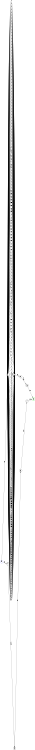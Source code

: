 digraph finite_state_machine {
rankdir=LR;
size="8,5"
node [shape = circle];
0 [label="0" color="black" shape="circle"]
0 -> 1 [label="?"]
0 -> 1 [label="?"]
0 -> 1 [label="?"]
0 -> 1 [label="?"]
0 -> 1 [label="?"]
0 -> 1 [label="?"]
0 -> 1 [label="?"]
0 -> 1 [label="?"]
0 -> 1 [label="?"]
0 -> 1 [label="?"]
0 -> 1 [label="?"]
0 -> 1 [label="?"]
0 -> 1 [label="?"]
0 -> 1 [label="?"]
0 -> 1 [label="?"]
0 -> 1 [label="?"]
0 -> 1 [label="?"]
0 -> 1 [label="?"]
0 -> 1 [label="?"]
0 -> 1 [label="?"]
0 -> 1 [label="?"]
0 -> 1 [label="?"]
0 -> 1 [label="?"]
0 -> 1 [label="?"]
0 -> 1 [label="?"]
0 -> 1 [label="?"]
0 -> 1 [label="?"]
0 -> 1 [label="?"]
0 -> 1 [label="?"]
0 -> 1 [label="?"]
0 -> 1 [label="?"]
0 -> 1 [label="?"]
0 -> 1 [label="?"]
0 -> 1 [label="?"]
0 -> 1 [label="?"]
0 -> 1 [label="?"]
0 -> 1 [label="?"]
0 -> 1 [label="?"]
0 -> 1 [label="?"]
0 -> 1 [label="?"]
0 -> 1 [label="?"]
0 -> 1 [label="?"]
0 -> 1 [label="?"]
0 -> 1 [label="?"]
0 -> 1 [label="?"]
0 -> 1 [label="?"]
0 -> 1 [label="?"]
0 -> 1 [label="?"]
0 -> 1 [label="0"]
0 -> 1 [label="1"]
0 -> 1 [label="2"]
0 -> 1 [label="3"]
0 -> 1 [label="4"]
0 -> 1 [label="5"]
0 -> 1 [label="6"]
0 -> 1 [label="7"]
0 -> 1 [label="8"]
0 -> 1 [label="9"]
0 -> 1 [label="?"]
0 -> 1 [label="?"]
0 -> 1 [label="?"]
0 -> 1 [label="?"]
0 -> 1 [label="?"]
0 -> 1 [label="?"]
0 -> 1 [label="?"]
0 -> 1 [label="A"]
0 -> 1 [label="B"]
0 -> 1 [label="C"]
0 -> 1 [label="D"]
0 -> 1 [label="E"]
0 -> 1 [label="F"]
0 -> 1 [label="G"]
0 -> 1 [label="H"]
0 -> 1 [label="I"]
0 -> 1 [label="J"]
0 -> 1 [label="K"]
0 -> 1 [label="L"]
0 -> 1 [label="M"]
0 -> 1 [label="N"]
0 -> 1 [label="O"]
0 -> 1 [label="P"]
0 -> 1 [label="Q"]
0 -> 1 [label="R"]
0 -> 1 [label="S"]
0 -> 1 [label="T"]
0 -> 1 [label="U"]
0 -> 1 [label="V"]
0 -> 1 [label="W"]
0 -> 1 [label="X"]
0 -> 1 [label="Y"]
0 -> 1 [label="Z"]
0 -> 1 [label="?"]
0 -> 1 [label="?"]
0 -> 1 [label="?"]
0 -> 1 [label="?"]
0 -> 1 [label="?"]
0 -> 1 [label="?"]
0 -> 1 [label="a"]
0 -> 1 [label="b"]
0 -> 1 [label="c"]
0 -> 1 [label="d"]
0 -> 1 [label="e"]
0 -> 1 [label="f"]
0 -> 1 [label="g"]
0 -> 1 [label="h"]
0 -> 1 [label="i"]
0 -> 1 [label="j"]
0 -> 1 [label="k"]
0 -> 1 [label="l"]
0 -> 1 [label="m"]
0 -> 1 [label="n"]
0 -> 1 [label="o"]
0 -> 1 [label="p"]
0 -> 1 [label="q"]
0 -> 1 [label="r"]
0 -> 1 [label="s"]
0 -> 1 [label="t"]
0 -> 1 [label="u"]
0 -> 1 [label="v"]
0 -> 1 [label="w"]
0 -> 1 [label="x"]
0 -> 1 [label="y"]
0 -> 1 [label="z"]
0 -> 1 [label="?"]
0 -> 1 [label="?"]
0 -> 1 [label="?"]
0 -> 1 [label="?"]
0 -> 1 [label="?"]
0 -> 1 [label="?"]
0 -> 1 [label="?"]
0 -> 1 [label="?"]
0 -> 1 [label="?"]
0 -> 1 [label="?"]
0 -> 1 [label="?"]
0 -> 1 [label="?"]
0 -> 1 [label="?"]
0 -> 1 [label="?"]
0 -> 1 [label="?"]
0 -> 1 [label="?"]
0 -> 1 [label="?"]
0 -> 1 [label="?"]
0 -> 1 [label="?"]
0 -> 1 [label="?"]
0 -> 1 [label="?"]
0 -> 1 [label="?"]
0 -> 1 [label="?"]
0 -> 1 [label="?"]
0 -> 1 [label="?"]
0 -> 1 [label="?"]
0 -> 1 [label="?"]
0 -> 1 [label="?"]
0 -> 1 [label="?"]
0 -> 1 [label="?"]
0 -> 1 [label="?"]
0 -> 1 [label="?"]
0 -> 1 [label="?"]
0 -> 1 [label="?"]
0 -> 1 [label="?"]
0 -> 1 [label="?"]
0 -> 1 [label="?"]
0 -> 1 [label="?"]
0 -> 1 [label="?"]
0 -> 1 [label="?"]
0 -> 1 [label="?"]
0 -> 1 [label="?"]
0 -> 1 [label="?"]
0 -> 1 [label="?"]
0 -> 1 [label="?"]
0 -> 1 [label="?"]
0 -> 1 [label="?"]
0 -> 1 [label="ª"]
0 -> 1 [label="?"]
0 -> 1 [label="?"]
0 -> 1 [label="?"]
0 -> 1 [label="?"]
0 -> 1 [label="?"]
0 -> 1 [label="?"]
0 -> 1 [label="?"]
0 -> 1 [label="?"]
0 -> 1 [label="?"]
0 -> 1 [label="?"]
0 -> 1 [label="µ"]
0 -> 1 [label="?"]
0 -> 1 [label="?"]
0 -> 1 [label="?"]
0 -> 1 [label="?"]
0 -> 1 [label="º"]
0 -> 1 [label="?"]
0 -> 1 [label="?"]
0 -> 1 [label="?"]
0 -> 1 [label="?"]
0 -> 1 [label="?"]
0 -> 1 [label="À"]
0 -> 1 [label="Á"]
0 -> 1 [label="Â"]
0 -> 1 [label="Ã"]
0 -> 1 [label="Ä"]
0 -> 1 [label="Å"]
0 -> 1 [label="Æ"]
0 -> 1 [label="Ç"]
0 -> 1 [label="È"]
0 -> 1 [label="É"]
0 -> 1 [label="Ê"]
0 -> 1 [label="Ë"]
0 -> 1 [label="Ì"]
0 -> 1 [label="Í"]
0 -> 1 [label="Î"]
0 -> 1 [label="Ï"]
0 -> 1 [label="Ð"]
0 -> 1 [label="Ñ"]
0 -> 1 [label="Ò"]
0 -> 1 [label="Ó"]
0 -> 1 [label="Ô"]
0 -> 1 [label="Õ"]
0 -> 1 [label="Ö"]
0 -> 1 [label="?"]
0 -> 1 [label="Ø"]
0 -> 1 [label="Ù"]
0 -> 1 [label="Ú"]
0 -> 1 [label="Û"]
0 -> 1 [label="Ü"]
0 -> 1 [label="Ý"]
0 -> 1 [label="Þ"]
0 -> 1 [label="ß"]
0 -> 1 [label="à"]
0 -> 1 [label="á"]
0 -> 1 [label="â"]
0 -> 1 [label="ã"]
0 -> 1 [label="ä"]
0 -> 1 [label="å"]
0 -> 1 [label="æ"]
0 -> 1 [label="ç"]
0 -> 1 [label="è"]
0 -> 1 [label="é"]
0 -> 1 [label="ê"]
0 -> 1 [label="ë"]
0 -> 1 [label="ì"]
0 -> 1 [label="í"]
0 -> 1 [label="î"]
0 -> 1 [label="ï"]
0 -> 1 [label="ð"]
0 -> 1 [label="ñ"]
0 -> 1 [label="ò"]
0 -> 1 [label="ó"]
0 -> 1 [label="ô"]
0 -> 1 [label="õ"]
0 -> 1 [label="ö"]
0 -> 1 [label="?"]
0 -> 1 [label="ø"]
0 -> 1 [label="ù"]
0 -> 1 [label="ú"]
0 -> 1 [label="û"]
0 -> 1 [label="ü"]
0 -> 1 [label="ý"]
0 -> 1 [label="þ"]
0 -> 1 [label="ÿ"]
1 [label="1" color="black" shape="circle"]
1 -> 2 [label="ε"]
2 [label="2" color="black" shape="circle"]
2 -> 3 [label="a"]
3 [label="3" color="black" shape="circle"]
3 -> 8 [label="ε"]
4 [label="4" color="black" shape="circle"]
4 -> 5 [label="a"]
5 [label="5" color="black" shape="circle"]
5 -> 6 [label="ε"]
6 [label="6" color="black" shape="circle"]
6 -> 7 [label="b"]
7 [label="7" color="black" shape="circle"]
7 -> 8 [label="ε"]
8 [label="8" color="green" shape="doublecircle"]
9 [label="9" color="black" shape="circle"]
9 -> 4 [label="ε"]
9 -> 0 [label="ε"]
9 [color="blue"]
}
